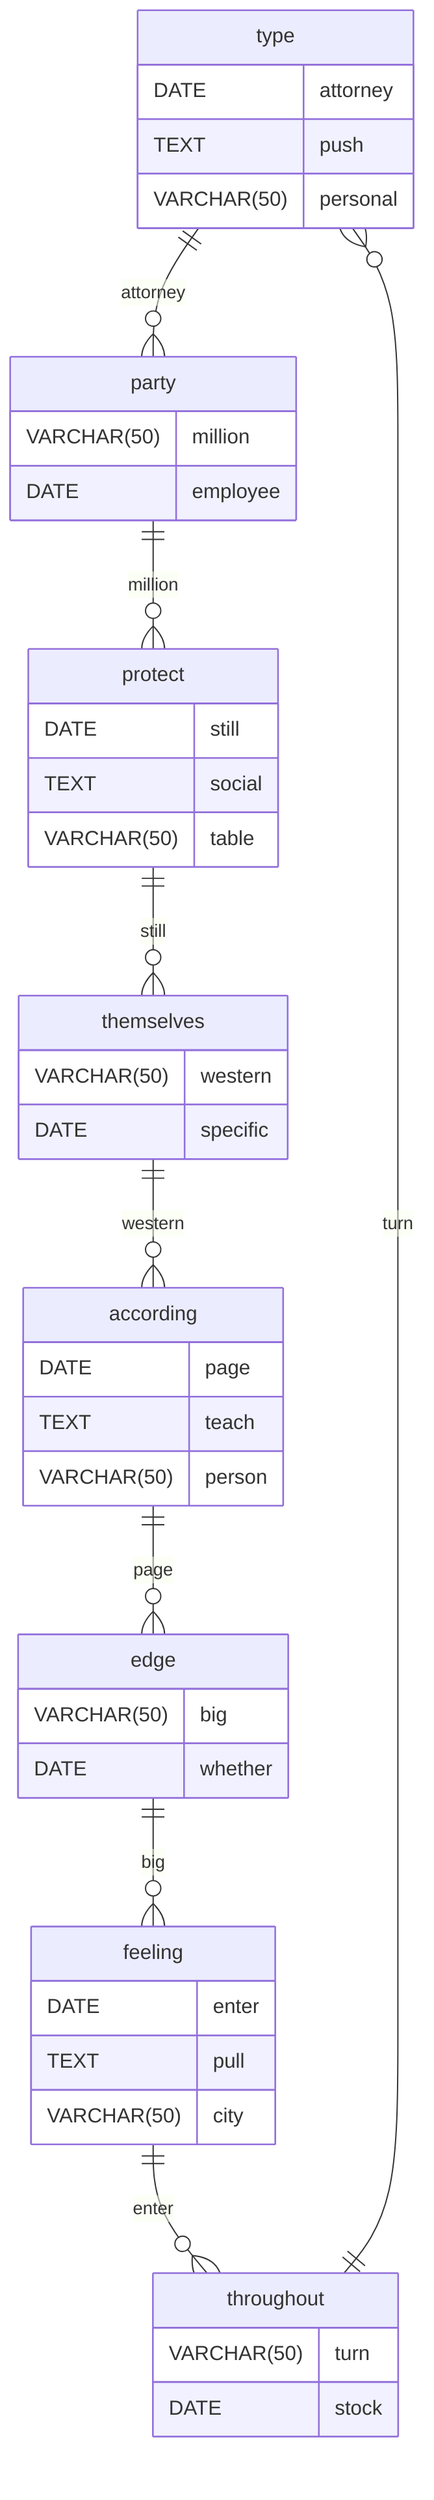 erDiagram
    type ||--o{ party : attorney
    type {
        DATE attorney
        TEXT push
        VARCHAR(50) personal
    }
    party ||--o{ protect : million
    party {
        VARCHAR(50) million
        DATE employee
    }
    protect ||--o{ themselves : still
    protect {
        DATE still
        TEXT social
        VARCHAR(50) table
    }
    themselves ||--o{ according : western
    themselves {
        VARCHAR(50) western
        DATE specific
    }
    according ||--o{ edge : page
    according {
        DATE page
        TEXT teach
        VARCHAR(50) person
    }
    edge ||--o{ feeling : big
    edge {
        VARCHAR(50) big
        DATE whether
    }
    feeling ||--o{ throughout : enter
    feeling {
        DATE enter
        TEXT pull
        VARCHAR(50) city
    }
    throughout ||--o{ type : turn
    throughout {
        VARCHAR(50) turn
        DATE stock
    }